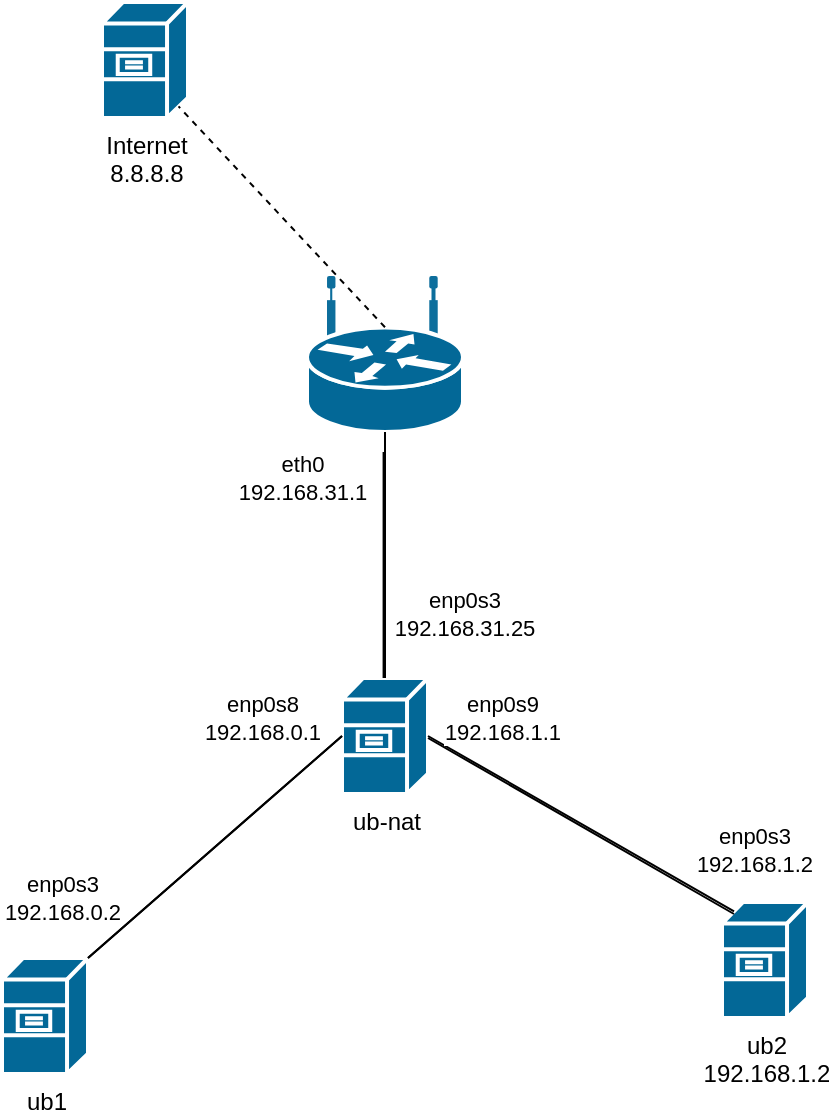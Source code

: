 <mxfile version="21.0.6" type="device"><diagram name="Page-1" id="c37626ed-c26b-45fb-9056-f9ebc6bb27b6"><mxGraphModel dx="1239" dy="1566" grid="1" gridSize="10" guides="1" tooltips="1" connect="1" arrows="1" fold="1" page="1" pageScale="1" pageWidth="1100" pageHeight="850" background="none" math="0" shadow="0"><root><mxCell id="0"/><mxCell id="1" parent="0"/><mxCell id="p4qkmsjOnkfzMiFEN1_9-4" value="ub1" style="shape=mxgraph.cisco.servers.file_server;sketch=0;html=1;pointerEvents=1;dashed=0;fillColor=#036897;strokeColor=#ffffff;strokeWidth=2;verticalLabelPosition=bottom;verticalAlign=top;align=center;outlineConnect=0;" vertex="1" parent="1"><mxGeometry x="250" y="420" width="43" height="58" as="geometry"/></mxCell><mxCell id="p4qkmsjOnkfzMiFEN1_9-5" value="ub2&lt;br&gt;192.168.1.2" style="shape=mxgraph.cisco.servers.file_server;sketch=0;html=1;pointerEvents=1;dashed=0;fillColor=#036897;strokeColor=#ffffff;strokeWidth=2;verticalLabelPosition=bottom;verticalAlign=top;align=center;outlineConnect=0;" vertex="1" parent="1"><mxGeometry x="610" y="392" width="43" height="58" as="geometry"/></mxCell><mxCell id="p4qkmsjOnkfzMiFEN1_9-6" value="ub-nat&lt;br&gt;" style="shape=mxgraph.cisco.servers.file_server;sketch=0;html=1;pointerEvents=1;dashed=0;fillColor=#036897;strokeColor=#ffffff;strokeWidth=2;verticalLabelPosition=bottom;verticalAlign=top;align=center;outlineConnect=0;" vertex="1" parent="1"><mxGeometry x="420" y="280" width="43" height="58" as="geometry"/></mxCell><mxCell id="p4qkmsjOnkfzMiFEN1_9-7" value="enp0s8&lt;br&gt;192.168.0.1" style="endArrow=none;html=1;rounded=0;exitX=1;exitY=0;exitDx=0;exitDy=0;exitPerimeter=0;entryX=0;entryY=0.5;entryDx=0;entryDy=0;entryPerimeter=0;" edge="1" parent="1" source="p4qkmsjOnkfzMiFEN1_9-4" target="p4qkmsjOnkfzMiFEN1_9-6"><mxGeometry x="0.713" y="33" width="50" height="50" relative="1" as="geometry"><mxPoint x="570" y="410" as="sourcePoint"/><mxPoint x="620" y="360" as="targetPoint"/><mxPoint as="offset"/></mxGeometry></mxCell><mxCell id="p4qkmsjOnkfzMiFEN1_9-8" value="enp0s9&lt;br&gt;192.168.1.1" style="endArrow=none;html=1;rounded=0;exitX=0.14;exitY=0.08;exitDx=0;exitDy=0;exitPerimeter=0;entryX=1;entryY=0.5;entryDx=0;entryDy=0;entryPerimeter=0;" edge="1" parent="1" source="p4qkmsjOnkfzMiFEN1_9-5" target="p4qkmsjOnkfzMiFEN1_9-6"><mxGeometry x="0.687" y="-26" width="50" height="50" relative="1" as="geometry"><mxPoint x="570" y="410" as="sourcePoint"/><mxPoint x="620" y="360" as="targetPoint"/><mxPoint as="offset"/></mxGeometry></mxCell><mxCell id="p4qkmsjOnkfzMiFEN1_9-10" value="enp0s3&lt;br&gt;192.168.0.2" style="endArrow=none;html=1;rounded=0;exitX=1;exitY=0;exitDx=0;exitDy=0;exitPerimeter=0;entryX=0;entryY=0.5;entryDx=0;entryDy=0;entryPerimeter=0;" edge="1" parent="1"><mxGeometry x="-0.882" y="31" width="50" height="50" relative="1" as="geometry"><mxPoint x="293" y="420" as="sourcePoint"/><mxPoint x="420" y="309" as="targetPoint"/><mxPoint as="offset"/></mxGeometry></mxCell><mxCell id="p4qkmsjOnkfzMiFEN1_9-11" value="enp0s3&lt;br&gt;192.168.1.2" style="endArrow=none;html=1;rounded=0;exitX=0.14;exitY=0.08;exitDx=0;exitDy=0;exitPerimeter=0;entryX=1;entryY=0.5;entryDx=0;entryDy=0;entryPerimeter=0;" edge="1" parent="1"><mxGeometry x="-0.917" y="-33" width="50" height="50" relative="1" as="geometry"><mxPoint x="616" y="398" as="sourcePoint"/><mxPoint x="463" y="310" as="targetPoint"/><mxPoint as="offset"/></mxGeometry></mxCell><mxCell id="p4qkmsjOnkfzMiFEN1_9-12" value="" style="shape=mxgraph.cisco.routers.wireless_router;sketch=0;html=1;pointerEvents=1;dashed=0;fillColor=#036897;strokeColor=#ffffff;strokeWidth=2;verticalLabelPosition=bottom;verticalAlign=top;align=center;outlineConnect=0;" vertex="1" parent="1"><mxGeometry x="402.5" y="80" width="78" height="77" as="geometry"/></mxCell><mxCell id="p4qkmsjOnkfzMiFEN1_9-13" value="enp0s3&lt;br&gt;192.168.31.25" style="endArrow=none;html=1;rounded=0;exitX=0.5;exitY=0;exitDx=0;exitDy=0;exitPerimeter=0;entryX=0.5;entryY=1;entryDx=0;entryDy=0;entryPerimeter=0;" edge="1" parent="1" source="p4qkmsjOnkfzMiFEN1_9-6" target="p4qkmsjOnkfzMiFEN1_9-12"><mxGeometry x="-0.469" y="-39" width="50" height="50" relative="1" as="geometry"><mxPoint x="570" y="400" as="sourcePoint"/><mxPoint x="620" y="350" as="targetPoint"/><mxPoint as="offset"/></mxGeometry></mxCell><mxCell id="p4qkmsjOnkfzMiFEN1_9-14" value="eth0&lt;br&gt;192.168.31.1" style="endArrow=none;html=1;rounded=0;exitX=0.5;exitY=0;exitDx=0;exitDy=0;exitPerimeter=0;entryX=0.5;entryY=1;entryDx=0;entryDy=0;entryPerimeter=0;" edge="1" parent="1"><mxGeometry x="0.77" y="41" width="50" height="50" relative="1" as="geometry"><mxPoint x="440.79" y="280" as="sourcePoint"/><mxPoint x="440.79" y="167" as="targetPoint"/><mxPoint as="offset"/></mxGeometry></mxCell><mxCell id="p4qkmsjOnkfzMiFEN1_9-15" value="Internet&lt;br&gt;8.8.8.8" style="shape=mxgraph.cisco.servers.file_server;sketch=0;html=1;pointerEvents=1;dashed=0;fillColor=#036897;strokeColor=#ffffff;strokeWidth=2;verticalLabelPosition=bottom;verticalAlign=top;align=center;outlineConnect=0;" vertex="1" parent="1"><mxGeometry x="300" y="-58" width="43" height="58" as="geometry"/></mxCell><mxCell id="p4qkmsjOnkfzMiFEN1_9-17" value="" style="endArrow=none;dashed=1;html=1;rounded=0;entryX=0.89;entryY=0.9;entryDx=0;entryDy=0;entryPerimeter=0;exitX=0.5;exitY=0.32;exitDx=0;exitDy=0;exitPerimeter=0;" edge="1" parent="1" source="p4qkmsjOnkfzMiFEN1_9-12" target="p4qkmsjOnkfzMiFEN1_9-15"><mxGeometry width="50" height="50" relative="1" as="geometry"><mxPoint x="570" y="280" as="sourcePoint"/><mxPoint x="620" y="230" as="targetPoint"/></mxGeometry></mxCell></root></mxGraphModel></diagram></mxfile>